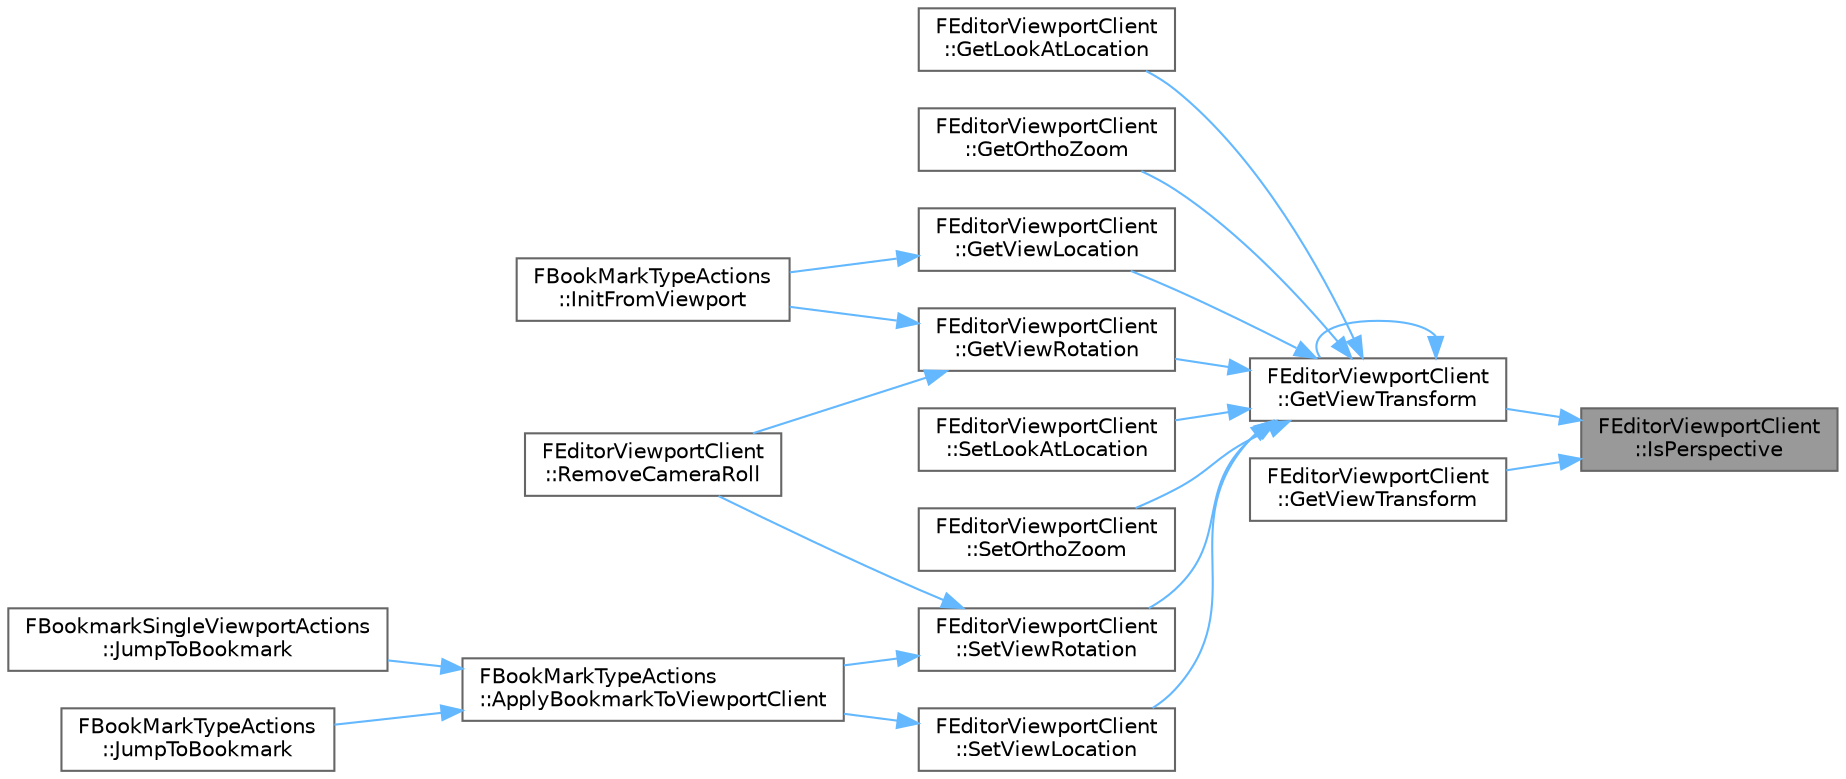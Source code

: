 digraph "FEditorViewportClient::IsPerspective"
{
 // INTERACTIVE_SVG=YES
 // LATEX_PDF_SIZE
  bgcolor="transparent";
  edge [fontname=Helvetica,fontsize=10,labelfontname=Helvetica,labelfontsize=10];
  node [fontname=Helvetica,fontsize=10,shape=box,height=0.2,width=0.4];
  rankdir="RL";
  Node1 [id="Node000001",label="FEditorViewportClient\l::IsPerspective",height=0.2,width=0.4,color="gray40", fillcolor="grey60", style="filled", fontcolor="black",tooltip="Returns true if this viewport is perspective."];
  Node1 -> Node2 [id="edge1_Node000001_Node000002",dir="back",color="steelblue1",style="solid",tooltip=" "];
  Node2 [id="Node000002",label="FEditorViewportClient\l::GetViewTransform",height=0.2,width=0.4,color="grey40", fillcolor="white", style="filled",URL="$df/d9e/classFEditorViewportClient.html#a8e08badd4ec988c5d68035e050115c30",tooltip="Gets ViewportCameraTransform object for the current viewport type."];
  Node2 -> Node3 [id="edge2_Node000002_Node000003",dir="back",color="steelblue1",style="solid",tooltip=" "];
  Node3 [id="Node000003",label="FEditorViewportClient\l::GetLookAtLocation",height=0.2,width=0.4,color="grey40", fillcolor="white", style="filled",URL="$df/d9e/classFEditorViewportClient.html#a25c2275122c0f216725c15b609209f70",tooltip=" "];
  Node2 -> Node4 [id="edge3_Node000002_Node000004",dir="back",color="steelblue1",style="solid",tooltip=" "];
  Node4 [id="Node000004",label="FEditorViewportClient\l::GetOrthoZoom",height=0.2,width=0.4,color="grey40", fillcolor="white", style="filled",URL="$df/d9e/classFEditorViewportClient.html#a273ed492904ad792e1d54120157cd135",tooltip=" "];
  Node2 -> Node5 [id="edge4_Node000002_Node000005",dir="back",color="steelblue1",style="solid",tooltip=" "];
  Node5 [id="Node000005",label="FEditorViewportClient\l::GetViewLocation",height=0.2,width=0.4,color="grey40", fillcolor="white", style="filled",URL="$df/d9e/classFEditorViewportClient.html#a3f7828c4f89e482755ad4bd3b4a5aaaf",tooltip=" "];
  Node5 -> Node6 [id="edge5_Node000005_Node000006",dir="back",color="steelblue1",style="solid",tooltip=" "];
  Node6 [id="Node000006",label="FBookMarkTypeActions\l::InitFromViewport",height=0.2,width=0.4,color="grey40", fillcolor="white", style="filled",URL="$d6/dd0/classFBookMarkTypeActions.html#a10b14a07a93611287643016acb60e671",tooltip="Called to initialize the given bookmark from the given Viewport."];
  Node2 -> Node7 [id="edge6_Node000002_Node000007",dir="back",color="steelblue1",style="solid",tooltip=" "];
  Node7 [id="Node000007",label="FEditorViewportClient\l::GetViewRotation",height=0.2,width=0.4,color="grey40", fillcolor="white", style="filled",URL="$df/d9e/classFEditorViewportClient.html#a0d847c414cab7330365d829a57c1500a",tooltip=" "];
  Node7 -> Node6 [id="edge7_Node000007_Node000006",dir="back",color="steelblue1",style="solid",tooltip=" "];
  Node7 -> Node8 [id="edge8_Node000007_Node000008",dir="back",color="steelblue1",style="solid",tooltip=" "];
  Node8 [id="Node000008",label="FEditorViewportClient\l::RemoveCameraRoll",height=0.2,width=0.4,color="grey40", fillcolor="white", style="filled",URL="$df/d9e/classFEditorViewportClient.html#a58d96fdfc9bbb76a7d9cce4967981c70",tooltip=" "];
  Node2 -> Node2 [id="edge9_Node000002_Node000002",dir="back",color="steelblue1",style="solid",tooltip=" "];
  Node2 -> Node9 [id="edge10_Node000002_Node000009",dir="back",color="steelblue1",style="solid",tooltip=" "];
  Node9 [id="Node000009",label="FEditorViewportClient\l::SetLookAtLocation",height=0.2,width=0.4,color="grey40", fillcolor="white", style="filled",URL="$df/d9e/classFEditorViewportClient.html#ad9026834fb69db7bd6eade65d2ec7ae1",tooltip="Sets the look at location of the viewports camera for orbit *."];
  Node2 -> Node10 [id="edge11_Node000002_Node000010",dir="back",color="steelblue1",style="solid",tooltip=" "];
  Node10 [id="Node000010",label="FEditorViewportClient\l::SetOrthoZoom",height=0.2,width=0.4,color="grey40", fillcolor="white", style="filled",URL="$df/d9e/classFEditorViewportClient.html#a2a8b5d1ceb1733873c35d1465757b9f9",tooltip="Sets ortho zoom amount."];
  Node2 -> Node11 [id="edge12_Node000002_Node000011",dir="back",color="steelblue1",style="solid",tooltip=" "];
  Node11 [id="Node000011",label="FEditorViewportClient\l::SetViewLocation",height=0.2,width=0.4,color="grey40", fillcolor="white", style="filled",URL="$df/d9e/classFEditorViewportClient.html#a8491c168115b2ac3c38baba25fae04e0",tooltip="Sets the location of the viewport's camera."];
  Node11 -> Node12 [id="edge13_Node000011_Node000012",dir="back",color="steelblue1",style="solid",tooltip=" "];
  Node12 [id="Node000012",label="FBookMarkTypeActions\l::ApplyBookmarkToViewportClient",height=0.2,width=0.4,color="grey40", fillcolor="white", style="filled",URL="$d6/dd0/classFBookMarkTypeActions.html#aa0dca8bc1cca0961ebed7d85f134f7a7",tooltip=" "];
  Node12 -> Node13 [id="edge14_Node000012_Node000013",dir="back",color="steelblue1",style="solid",tooltip=" "];
  Node13 [id="Node000013",label="FBookmarkSingleViewportActions\l::JumpToBookmark",height=0.2,width=0.4,color="grey40", fillcolor="white", style="filled",URL="$d2/dc8/classFBookmarkSingleViewportActions.html#a986dd3b9b44a88d1300fc0626ecda0c2",tooltip="Called to jump to the given bookmark."];
  Node12 -> Node14 [id="edge15_Node000012_Node000014",dir="back",color="steelblue1",style="solid",tooltip=" "];
  Node14 [id="Node000014",label="FBookMarkTypeActions\l::JumpToBookmark",height=0.2,width=0.4,color="grey40", fillcolor="white", style="filled",URL="$d6/dd0/classFBookMarkTypeActions.html#a79c7d343e240670c2147313ebcff351c",tooltip="Called to jump to the given bookmark."];
  Node2 -> Node15 [id="edge16_Node000002_Node000015",dir="back",color="steelblue1",style="solid",tooltip=" "];
  Node15 [id="Node000015",label="FEditorViewportClient\l::SetViewRotation",height=0.2,width=0.4,color="grey40", fillcolor="white", style="filled",URL="$df/d9e/classFEditorViewportClient.html#a2f857926e6bce3caa5409ad36a4aa4ed",tooltip="Sets the location of the viewport's camera."];
  Node15 -> Node12 [id="edge17_Node000015_Node000012",dir="back",color="steelblue1",style="solid",tooltip=" "];
  Node15 -> Node8 [id="edge18_Node000015_Node000008",dir="back",color="steelblue1",style="solid",tooltip=" "];
  Node1 -> Node16 [id="edge19_Node000001_Node000016",dir="back",color="steelblue1",style="solid",tooltip=" "];
  Node16 [id="Node000016",label="FEditorViewportClient\l::GetViewTransform",height=0.2,width=0.4,color="grey40", fillcolor="white", style="filled",URL="$df/d9e/classFEditorViewportClient.html#a1a3bdcfd4bd5426d5a717c365c7d6746",tooltip=" "];
}
